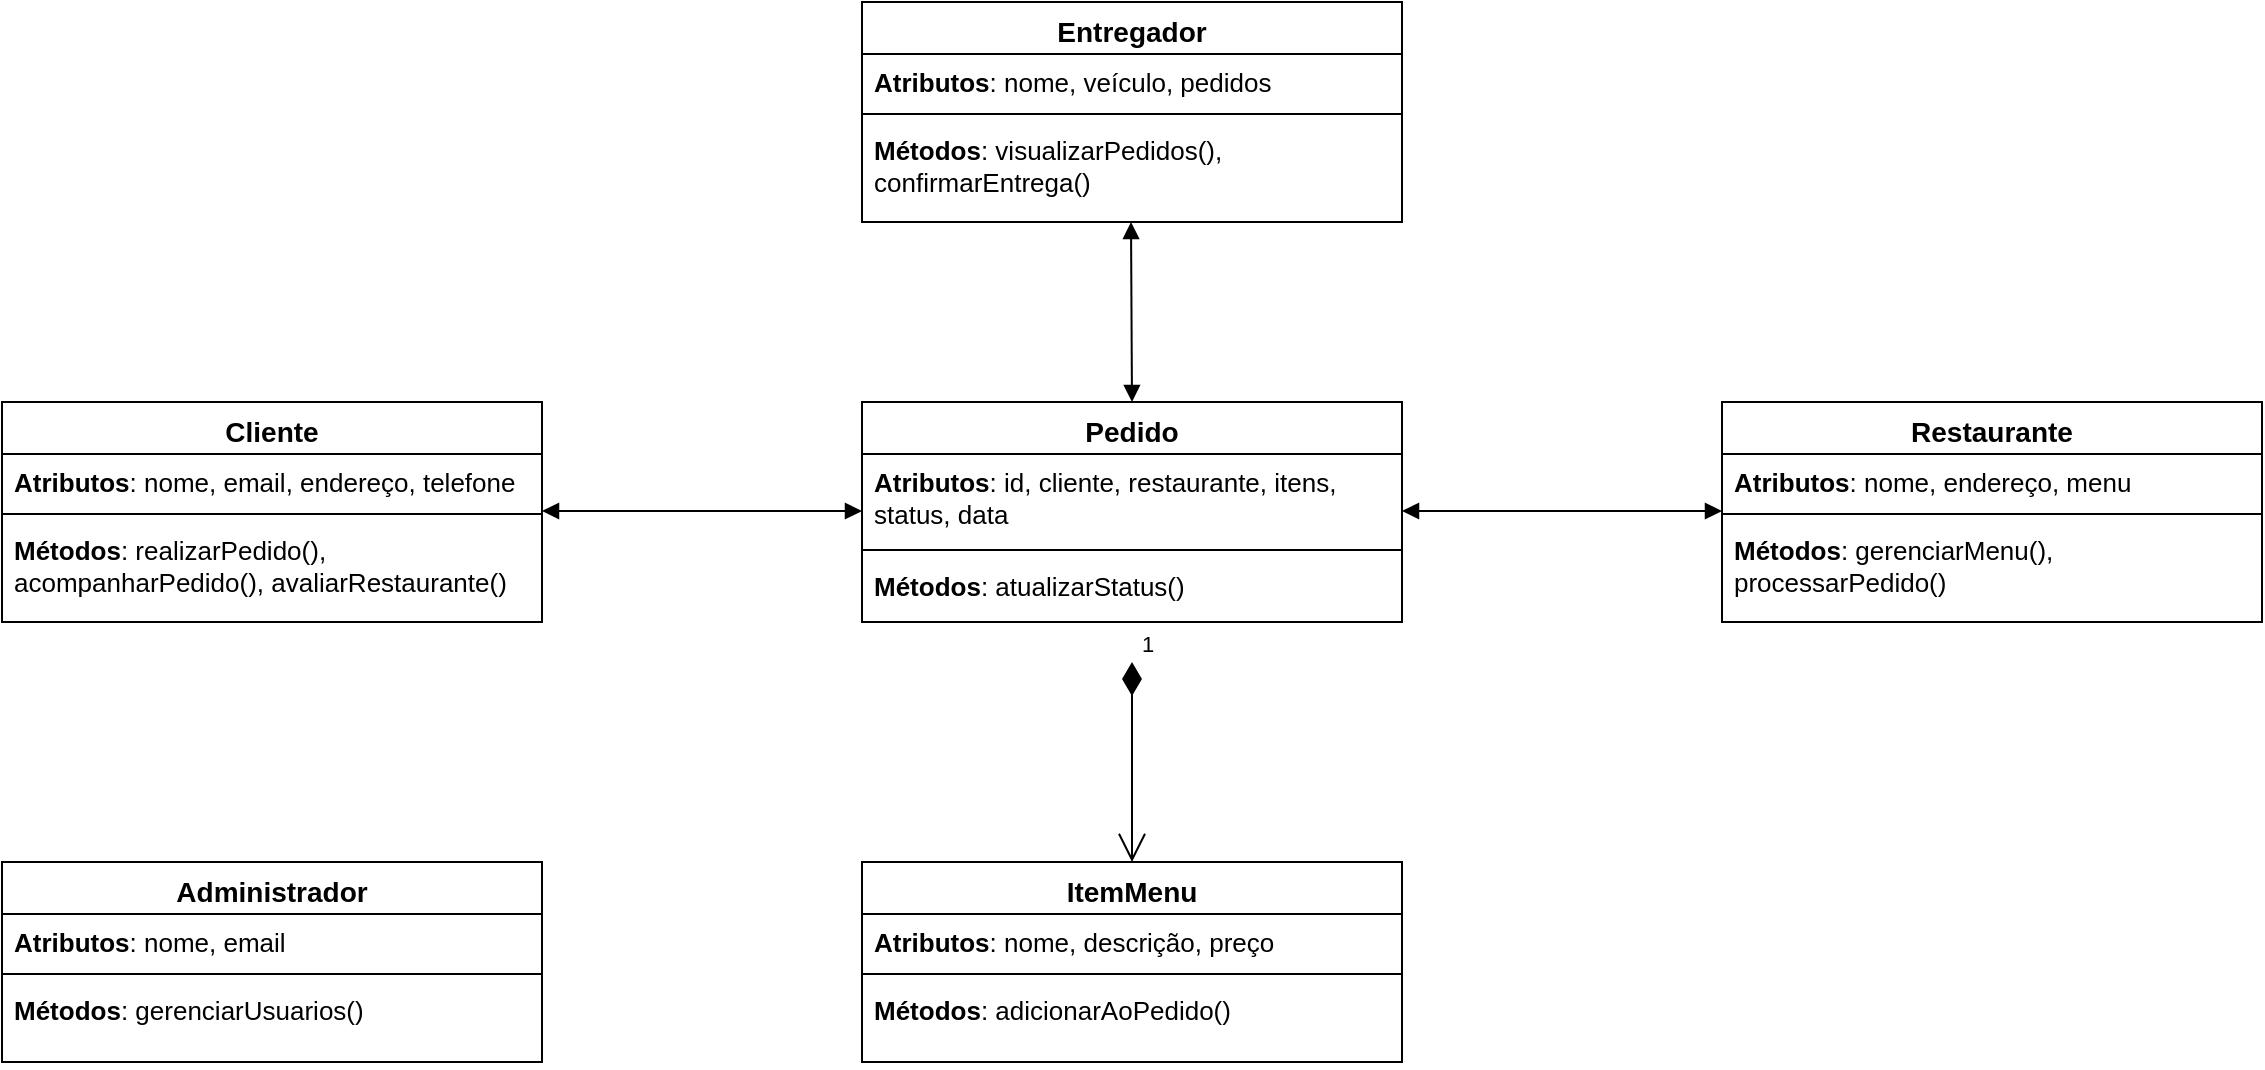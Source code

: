 <mxfile version="24.7.8">
  <diagram name="Página-1" id="-P79NFvOpm1MDNs4cjNi">
    <mxGraphModel dx="1434" dy="738" grid="1" gridSize="10" guides="1" tooltips="1" connect="1" arrows="1" fold="1" page="1" pageScale="1" pageWidth="827" pageHeight="1169" math="0" shadow="0">
      <root>
        <mxCell id="0" />
        <mxCell id="1" parent="0" />
        <mxCell id="mvEV2K7xjus6Djp_tHI3-1" value="&lt;font style=&quot;font-size: 14px;&quot;&gt;Cliente&lt;/font&gt;" style="swimlane;fontStyle=1;align=center;verticalAlign=top;childLayout=stackLayout;horizontal=1;startSize=26;horizontalStack=0;resizeParent=1;resizeParentMax=0;resizeLast=0;collapsible=1;marginBottom=0;whiteSpace=wrap;html=1;" vertex="1" parent="1">
          <mxGeometry x="50" y="210" width="270" height="110" as="geometry" />
        </mxCell>
        <mxCell id="mvEV2K7xjus6Djp_tHI3-2" value="&lt;font style=&quot;font-size: 13px;&quot;&gt;&lt;strong&gt;Atributos&lt;/strong&gt;: nome, email, endereço, telefone&lt;/font&gt;" style="text;strokeColor=none;fillColor=none;align=left;verticalAlign=top;spacingLeft=4;spacingRight=4;overflow=hidden;rotatable=0;points=[[0,0.5],[1,0.5]];portConstraint=eastwest;whiteSpace=wrap;html=1;" vertex="1" parent="mvEV2K7xjus6Djp_tHI3-1">
          <mxGeometry y="26" width="270" height="26" as="geometry" />
        </mxCell>
        <mxCell id="mvEV2K7xjus6Djp_tHI3-3" value="" style="line;strokeWidth=1;fillColor=none;align=left;verticalAlign=middle;spacingTop=-1;spacingLeft=3;spacingRight=3;rotatable=0;labelPosition=right;points=[];portConstraint=eastwest;strokeColor=inherit;" vertex="1" parent="mvEV2K7xjus6Djp_tHI3-1">
          <mxGeometry y="52" width="270" height="8" as="geometry" />
        </mxCell>
        <mxCell id="mvEV2K7xjus6Djp_tHI3-4" value="&lt;font style=&quot;font-size: 13px;&quot;&gt;&lt;strong&gt;Métodos&lt;/strong&gt;: realizarPedido(), acompanharPedido(), avaliarRestaurante()&lt;/font&gt;" style="text;strokeColor=none;fillColor=none;align=left;verticalAlign=top;spacingLeft=4;spacingRight=4;overflow=hidden;rotatable=0;points=[[0,0.5],[1,0.5]];portConstraint=eastwest;whiteSpace=wrap;html=1;" vertex="1" parent="mvEV2K7xjus6Djp_tHI3-1">
          <mxGeometry y="60" width="270" height="50" as="geometry" />
        </mxCell>
        <mxCell id="mvEV2K7xjus6Djp_tHI3-5" value="&lt;font style=&quot;font-size: 14px;&quot;&gt;Pedido&lt;/font&gt;" style="swimlane;fontStyle=1;align=center;verticalAlign=top;childLayout=stackLayout;horizontal=1;startSize=26;horizontalStack=0;resizeParent=1;resizeParentMax=0;resizeLast=0;collapsible=1;marginBottom=0;whiteSpace=wrap;html=1;" vertex="1" parent="1">
          <mxGeometry x="480" y="210" width="270" height="110" as="geometry" />
        </mxCell>
        <mxCell id="mvEV2K7xjus6Djp_tHI3-6" value="&lt;font style=&quot;font-size: 13px;&quot;&gt;&lt;strong&gt;Atributos&lt;/strong&gt;: id, cliente, restaurante, itens, status, data&lt;/font&gt;" style="text;strokeColor=none;fillColor=none;align=left;verticalAlign=top;spacingLeft=4;spacingRight=4;overflow=hidden;rotatable=0;points=[[0,0.5],[1,0.5]];portConstraint=eastwest;whiteSpace=wrap;html=1;" vertex="1" parent="mvEV2K7xjus6Djp_tHI3-5">
          <mxGeometry y="26" width="270" height="44" as="geometry" />
        </mxCell>
        <mxCell id="mvEV2K7xjus6Djp_tHI3-7" value="" style="line;strokeWidth=1;fillColor=none;align=left;verticalAlign=middle;spacingTop=-1;spacingLeft=3;spacingRight=3;rotatable=0;labelPosition=right;points=[];portConstraint=eastwest;strokeColor=inherit;" vertex="1" parent="mvEV2K7xjus6Djp_tHI3-5">
          <mxGeometry y="70" width="270" height="8" as="geometry" />
        </mxCell>
        <mxCell id="mvEV2K7xjus6Djp_tHI3-8" value="&lt;font style=&quot;font-size: 13px;&quot;&gt;&lt;strong&gt;Métodos&lt;/strong&gt;: atualizarStatus()&lt;/font&gt;" style="text;strokeColor=none;fillColor=none;align=left;verticalAlign=top;spacingLeft=4;spacingRight=4;overflow=hidden;rotatable=0;points=[[0,0.5],[1,0.5]];portConstraint=eastwest;whiteSpace=wrap;html=1;" vertex="1" parent="mvEV2K7xjus6Djp_tHI3-5">
          <mxGeometry y="78" width="270" height="32" as="geometry" />
        </mxCell>
        <mxCell id="mvEV2K7xjus6Djp_tHI3-9" value="&lt;font style=&quot;font-size: 14px;&quot;&gt;Restaurante&lt;/font&gt;" style="swimlane;fontStyle=1;align=center;verticalAlign=top;childLayout=stackLayout;horizontal=1;startSize=26;horizontalStack=0;resizeParent=1;resizeParentMax=0;resizeLast=0;collapsible=1;marginBottom=0;whiteSpace=wrap;html=1;" vertex="1" parent="1">
          <mxGeometry x="910" y="210" width="270" height="110" as="geometry" />
        </mxCell>
        <mxCell id="mvEV2K7xjus6Djp_tHI3-10" value="&lt;font style=&quot;font-size: 13px;&quot;&gt;&lt;strong&gt;Atributos&lt;/strong&gt;: nome, endereço, menu&lt;/font&gt;" style="text;strokeColor=none;fillColor=none;align=left;verticalAlign=top;spacingLeft=4;spacingRight=4;overflow=hidden;rotatable=0;points=[[0,0.5],[1,0.5]];portConstraint=eastwest;whiteSpace=wrap;html=1;" vertex="1" parent="mvEV2K7xjus6Djp_tHI3-9">
          <mxGeometry y="26" width="270" height="26" as="geometry" />
        </mxCell>
        <mxCell id="mvEV2K7xjus6Djp_tHI3-11" value="" style="line;strokeWidth=1;fillColor=none;align=left;verticalAlign=middle;spacingTop=-1;spacingLeft=3;spacingRight=3;rotatable=0;labelPosition=right;points=[];portConstraint=eastwest;strokeColor=inherit;" vertex="1" parent="mvEV2K7xjus6Djp_tHI3-9">
          <mxGeometry y="52" width="270" height="8" as="geometry" />
        </mxCell>
        <mxCell id="mvEV2K7xjus6Djp_tHI3-12" value="&lt;font style=&quot;font-size: 13px;&quot;&gt;&lt;strong&gt;Métodos&lt;/strong&gt;: gerenciarMenu(), processarPedido()&lt;/font&gt;" style="text;strokeColor=none;fillColor=none;align=left;verticalAlign=top;spacingLeft=4;spacingRight=4;overflow=hidden;rotatable=0;points=[[0,0.5],[1,0.5]];portConstraint=eastwest;whiteSpace=wrap;html=1;" vertex="1" parent="mvEV2K7xjus6Djp_tHI3-9">
          <mxGeometry y="60" width="270" height="50" as="geometry" />
        </mxCell>
        <mxCell id="mvEV2K7xjus6Djp_tHI3-13" value="&lt;font style=&quot;font-size: 14px;&quot;&gt;Administrador&lt;/font&gt;" style="swimlane;fontStyle=1;align=center;verticalAlign=top;childLayout=stackLayout;horizontal=1;startSize=26;horizontalStack=0;resizeParent=1;resizeParentMax=0;resizeLast=0;collapsible=1;marginBottom=0;whiteSpace=wrap;html=1;" vertex="1" parent="1">
          <mxGeometry x="50" y="440" width="270" height="100" as="geometry" />
        </mxCell>
        <mxCell id="mvEV2K7xjus6Djp_tHI3-14" value="&lt;font style=&quot;font-size: 13px;&quot;&gt;&lt;strong&gt;Atributos&lt;/strong&gt;: nome, email&lt;/font&gt;" style="text;strokeColor=none;fillColor=none;align=left;verticalAlign=top;spacingLeft=4;spacingRight=4;overflow=hidden;rotatable=0;points=[[0,0.5],[1,0.5]];portConstraint=eastwest;whiteSpace=wrap;html=1;" vertex="1" parent="mvEV2K7xjus6Djp_tHI3-13">
          <mxGeometry y="26" width="270" height="26" as="geometry" />
        </mxCell>
        <mxCell id="mvEV2K7xjus6Djp_tHI3-15" value="" style="line;strokeWidth=1;fillColor=none;align=left;verticalAlign=middle;spacingTop=-1;spacingLeft=3;spacingRight=3;rotatable=0;labelPosition=right;points=[];portConstraint=eastwest;strokeColor=inherit;" vertex="1" parent="mvEV2K7xjus6Djp_tHI3-13">
          <mxGeometry y="52" width="270" height="8" as="geometry" />
        </mxCell>
        <mxCell id="mvEV2K7xjus6Djp_tHI3-16" value="&lt;font style=&quot;font-size: 13px;&quot;&gt;&lt;strong&gt;Métodos&lt;/strong&gt;: gerenciarUsuarios()&lt;/font&gt;" style="text;strokeColor=none;fillColor=none;align=left;verticalAlign=top;spacingLeft=4;spacingRight=4;overflow=hidden;rotatable=0;points=[[0,0.5],[1,0.5]];portConstraint=eastwest;whiteSpace=wrap;html=1;" vertex="1" parent="mvEV2K7xjus6Djp_tHI3-13">
          <mxGeometry y="60" width="270" height="40" as="geometry" />
        </mxCell>
        <mxCell id="mvEV2K7xjus6Djp_tHI3-17" value="&lt;font style=&quot;font-size: 14px;&quot;&gt;Entregador&lt;/font&gt;" style="swimlane;fontStyle=1;align=center;verticalAlign=top;childLayout=stackLayout;horizontal=1;startSize=26;horizontalStack=0;resizeParent=1;resizeParentMax=0;resizeLast=0;collapsible=1;marginBottom=0;whiteSpace=wrap;html=1;" vertex="1" parent="1">
          <mxGeometry x="480" y="10" width="270" height="110" as="geometry" />
        </mxCell>
        <mxCell id="mvEV2K7xjus6Djp_tHI3-18" value="&lt;font style=&quot;font-size: 13px;&quot;&gt;&lt;strong&gt;Atributos&lt;/strong&gt;: nome, veículo, pedidos&lt;/font&gt;" style="text;strokeColor=none;fillColor=none;align=left;verticalAlign=top;spacingLeft=4;spacingRight=4;overflow=hidden;rotatable=0;points=[[0,0.5],[1,0.5]];portConstraint=eastwest;whiteSpace=wrap;html=1;" vertex="1" parent="mvEV2K7xjus6Djp_tHI3-17">
          <mxGeometry y="26" width="270" height="26" as="geometry" />
        </mxCell>
        <mxCell id="mvEV2K7xjus6Djp_tHI3-19" value="" style="line;strokeWidth=1;fillColor=none;align=left;verticalAlign=middle;spacingTop=-1;spacingLeft=3;spacingRight=3;rotatable=0;labelPosition=right;points=[];portConstraint=eastwest;strokeColor=inherit;" vertex="1" parent="mvEV2K7xjus6Djp_tHI3-17">
          <mxGeometry y="52" width="270" height="8" as="geometry" />
        </mxCell>
        <mxCell id="mvEV2K7xjus6Djp_tHI3-20" value="&lt;font style=&quot;font-size: 13px;&quot;&gt;&lt;strong&gt;Métodos&lt;/strong&gt;: visualizarPedidos(), confirmarEntrega()&lt;/font&gt;" style="text;strokeColor=none;fillColor=none;align=left;verticalAlign=top;spacingLeft=4;spacingRight=4;overflow=hidden;rotatable=0;points=[[0,0.5],[1,0.5]];portConstraint=eastwest;whiteSpace=wrap;html=1;" vertex="1" parent="mvEV2K7xjus6Djp_tHI3-17">
          <mxGeometry y="60" width="270" height="50" as="geometry" />
        </mxCell>
        <mxCell id="mvEV2K7xjus6Djp_tHI3-21" value="&lt;font style=&quot;font-size: 14px;&quot;&gt;ItemMenu&lt;/font&gt;" style="swimlane;fontStyle=1;align=center;verticalAlign=top;childLayout=stackLayout;horizontal=1;startSize=26;horizontalStack=0;resizeParent=1;resizeParentMax=0;resizeLast=0;collapsible=1;marginBottom=0;whiteSpace=wrap;html=1;" vertex="1" parent="1">
          <mxGeometry x="480" y="440" width="270" height="100" as="geometry" />
        </mxCell>
        <mxCell id="mvEV2K7xjus6Djp_tHI3-22" value="&lt;font style=&quot;font-size: 13px;&quot;&gt;&lt;strong&gt;Atributos&lt;/strong&gt;: nome, descrição, preço&lt;/font&gt;" style="text;strokeColor=none;fillColor=none;align=left;verticalAlign=top;spacingLeft=4;spacingRight=4;overflow=hidden;rotatable=0;points=[[0,0.5],[1,0.5]];portConstraint=eastwest;whiteSpace=wrap;html=1;" vertex="1" parent="mvEV2K7xjus6Djp_tHI3-21">
          <mxGeometry y="26" width="270" height="26" as="geometry" />
        </mxCell>
        <mxCell id="mvEV2K7xjus6Djp_tHI3-23" value="" style="line;strokeWidth=1;fillColor=none;align=left;verticalAlign=middle;spacingTop=-1;spacingLeft=3;spacingRight=3;rotatable=0;labelPosition=right;points=[];portConstraint=eastwest;strokeColor=inherit;" vertex="1" parent="mvEV2K7xjus6Djp_tHI3-21">
          <mxGeometry y="52" width="270" height="8" as="geometry" />
        </mxCell>
        <mxCell id="mvEV2K7xjus6Djp_tHI3-24" value="&lt;font style=&quot;font-size: 13px;&quot;&gt;&lt;strong&gt;Métodos&lt;/strong&gt;: adicionarAoPedido()&lt;/font&gt;" style="text;strokeColor=none;fillColor=none;align=left;verticalAlign=top;spacingLeft=4;spacingRight=4;overflow=hidden;rotatable=0;points=[[0,0.5],[1,0.5]];portConstraint=eastwest;whiteSpace=wrap;html=1;" vertex="1" parent="mvEV2K7xjus6Djp_tHI3-21">
          <mxGeometry y="60" width="270" height="40" as="geometry" />
        </mxCell>
        <mxCell id="mvEV2K7xjus6Djp_tHI3-25" value="" style="endArrow=block;startArrow=block;endFill=1;startFill=1;html=1;rounded=0;" edge="1" parent="1">
          <mxGeometry width="160" relative="1" as="geometry">
            <mxPoint x="320" y="264.5" as="sourcePoint" />
            <mxPoint x="480" y="264.5" as="targetPoint" />
          </mxGeometry>
        </mxCell>
        <mxCell id="mvEV2K7xjus6Djp_tHI3-26" value="" style="endArrow=block;startArrow=block;endFill=1;startFill=1;html=1;rounded=0;" edge="1" parent="1">
          <mxGeometry width="160" relative="1" as="geometry">
            <mxPoint x="750" y="264.5" as="sourcePoint" />
            <mxPoint x="910" y="264.5" as="targetPoint" />
          </mxGeometry>
        </mxCell>
        <mxCell id="mvEV2K7xjus6Djp_tHI3-31" value="1" style="endArrow=open;html=1;endSize=12;startArrow=diamondThin;startSize=14;startFill=1;edgeStyle=orthogonalEdgeStyle;align=left;verticalAlign=bottom;rounded=0;entryX=0.5;entryY=0;entryDx=0;entryDy=0;" edge="1" parent="1" target="mvEV2K7xjus6Djp_tHI3-21">
          <mxGeometry x="-1" y="3" relative="1" as="geometry">
            <mxPoint x="615" y="340" as="sourcePoint" />
            <mxPoint x="690" y="380" as="targetPoint" />
            <Array as="points">
              <mxPoint x="615" y="370" />
              <mxPoint x="615" y="370" />
            </Array>
          </mxGeometry>
        </mxCell>
        <mxCell id="mvEV2K7xjus6Djp_tHI3-32" value="" style="endArrow=block;startArrow=block;endFill=1;startFill=1;html=1;rounded=0;exitX=0.426;exitY=1.02;exitDx=0;exitDy=0;exitPerimeter=0;entryX=0.5;entryY=0;entryDx=0;entryDy=0;" edge="1" parent="1" target="mvEV2K7xjus6Djp_tHI3-5">
          <mxGeometry width="160" relative="1" as="geometry">
            <mxPoint x="614.5" y="120" as="sourcePoint" />
            <mxPoint x="614.5" y="205.04" as="targetPoint" />
          </mxGeometry>
        </mxCell>
      </root>
    </mxGraphModel>
  </diagram>
</mxfile>
